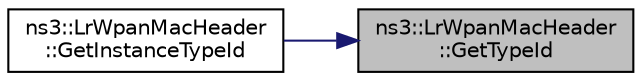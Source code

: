 digraph "ns3::LrWpanMacHeader::GetTypeId"
{
 // LATEX_PDF_SIZE
  edge [fontname="Helvetica",fontsize="10",labelfontname="Helvetica",labelfontsize="10"];
  node [fontname="Helvetica",fontsize="10",shape=record];
  rankdir="RL";
  Node1 [label="ns3::LrWpanMacHeader\l::GetTypeId",height=0.2,width=0.4,color="black", fillcolor="grey75", style="filled", fontcolor="black",tooltip="Get the type ID."];
  Node1 -> Node2 [dir="back",color="midnightblue",fontsize="10",style="solid",fontname="Helvetica"];
  Node2 [label="ns3::LrWpanMacHeader\l::GetInstanceTypeId",height=0.2,width=0.4,color="black", fillcolor="white", style="filled",URL="$classns3_1_1_lr_wpan_mac_header.html#ae63991f8a97cbc759eaa3870fafaf459",tooltip="Get the most derived TypeId for this Object."];
}
